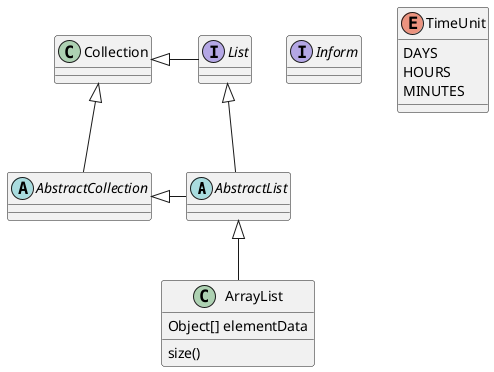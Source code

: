 @startuml
'https://plantuml.com/class-diagram

abstract class AbstractList
abstract AbstractCollection
interface List
interface Inform

List <|-- AbstractList
Collection <|-- AbstractCollection

Collection <|- List
AbstractCollection <|- AbstractList
AbstractList <|-- ArrayList

class ArrayList {
Object[] elementData
size()
}

enum TimeUnit {
DAYS
HOURS
MINUTES
}

@enduml